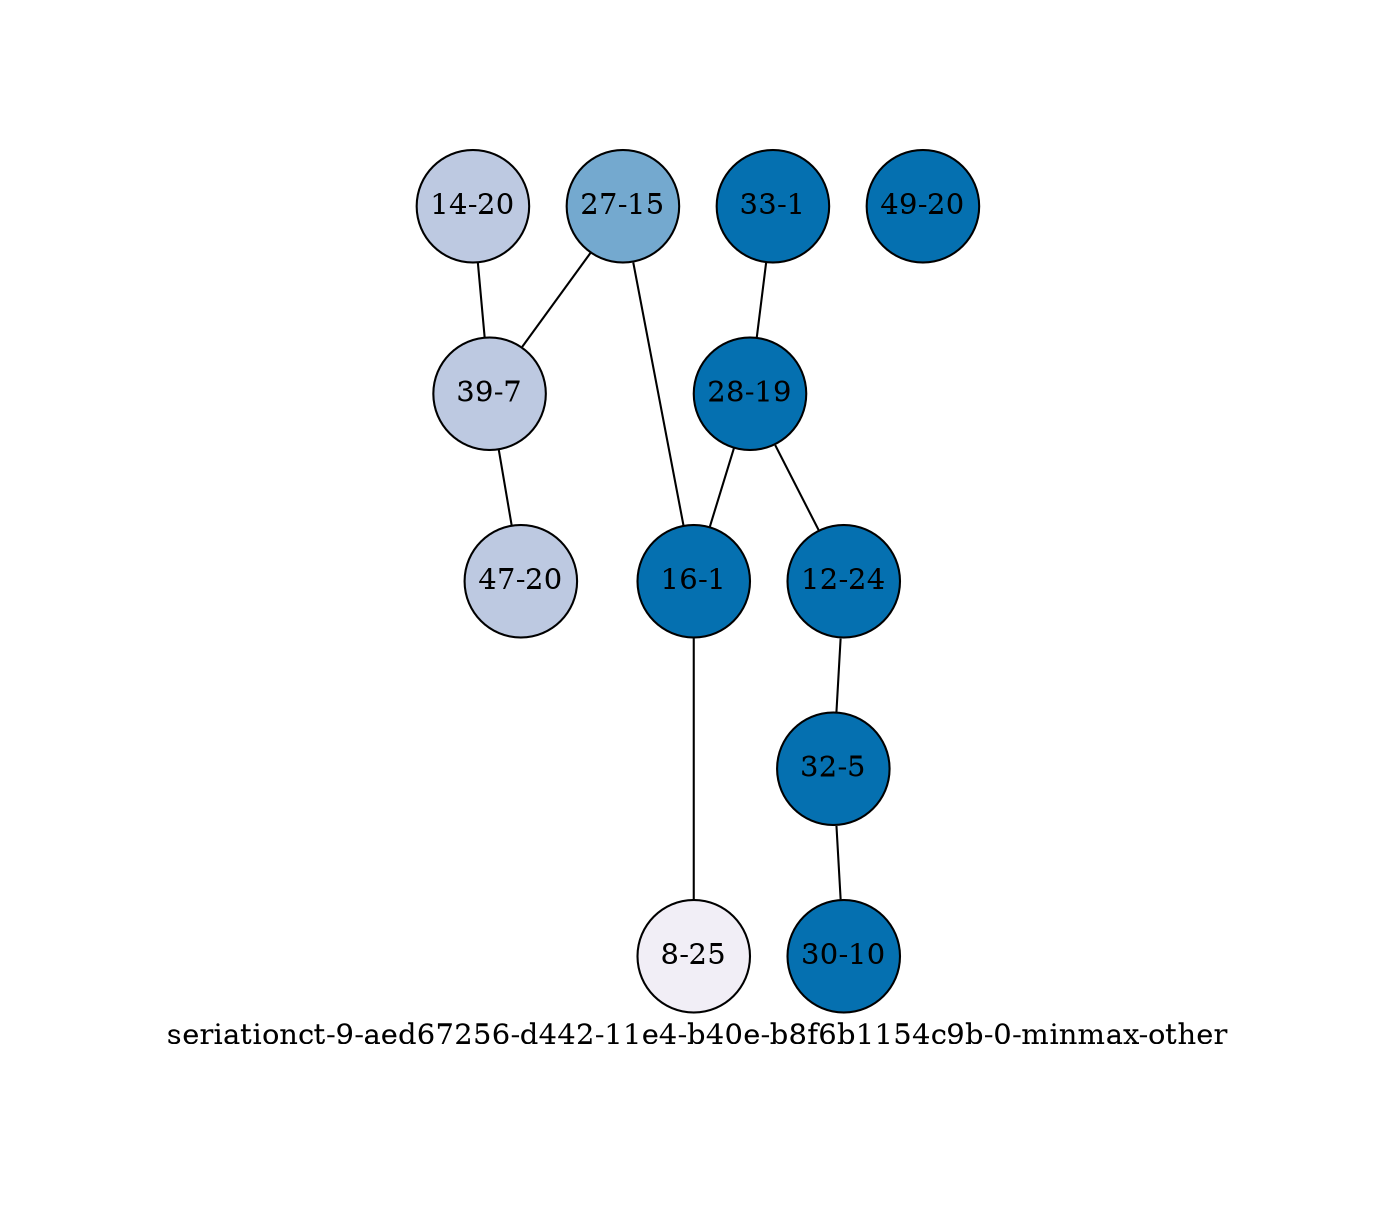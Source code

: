 strict graph "seriationct-9-aed67256-d442-11e4-b40e-b8f6b1154c9b-0-minmax-other" {
labelloc=b;
ratio=auto;
pad="1.0";
label="seriationct-9-aed67256-d442-11e4-b40e-b8f6b1154c9b-0-minmax-other";
node [width="0.75", style=filled, fixedsize=true, height="0.75", shape=circle, label=""];
0 [xCoordinate="1.0", appears_in_slice=1, yCoordinate="33.0", colorscheme=pubu4, short_label="33-1", label="33-1", fillcolor=4, id=0, size="502.866215406"];
1 [xCoordinate="15.0", appears_in_slice=2, yCoordinate="27.0", colorscheme=pubu4, short_label="27-15", label="27-15", fillcolor=3, id=1, size="275.135478293"];
2 [xCoordinate="19.0", appears_in_slice=1, yCoordinate="28.0", colorscheme=pubu4, short_label="28-19", label="28-19", fillcolor=4, id=2, size="317.98913818"];
3 [xCoordinate="24.0", appears_in_slice=1, yCoordinate="12.0", colorscheme=pubu4, short_label="12-24", label="12-24", fillcolor=4, id=3, size="1095.99083188"];
4 [xCoordinate="20.0", appears_in_slice=3, yCoordinate="14.0", colorscheme=pubu4, short_label="14-20", label="14-20", fillcolor=2, id=8, size="449.355675719"];
5 [xCoordinate="7.0", appears_in_slice=3, yCoordinate="39.0", colorscheme=pubu4, short_label="39-7", label="39-7", fillcolor=2, id=5, size="449.355675719"];
6 [xCoordinate="5.0", appears_in_slice=1, yCoordinate="32.0", colorscheme=pubu4, short_label="32-5", label="32-5", fillcolor=4, id=6, size="820.855353586"];
7 [xCoordinate="10.0", appears_in_slice=1, yCoordinate="30.0", colorscheme=pubu4, short_label="30-10", label="30-10", fillcolor=4, id=7, size="317.98913818"];
8 [xCoordinate="1.0", appears_in_slice=1, yCoordinate="16.0", colorscheme=pubu4, short_label="16-1", label="16-1", fillcolor=4, id=4, size="502.866215406"];
9 [xCoordinate="25.0", appears_in_slice=4, yCoordinate="8.0", colorscheme=pubu4, short_label="8-25", label="8-25", fillcolor=1, id=9, size="315.374386505"];
10 [xCoordinate="20.0", appears_in_slice=3, yCoordinate="47.0", colorscheme=pubu4, short_label="47-20", label="47-20", fillcolor=2, id=10, size="449.355675719"];
11 [xCoordinate="20.0", appears_in_slice=1, yCoordinate="49.0", colorscheme=pubu4, short_label="49-20", label="49-20", fillcolor=4, id=11, size="502.866215406"];
0 -- 2  [inverseweight="6.121740459", weight="0.163352237276"];
1 -- 8  [inverseweight="5.18679520412", weight="0.192797278598"];
1 -- 5  [inverseweight="5.18103083956", weight="0.193011782977"];
2 -- 8  [inverseweight="6.82300192803", weight="0.146563053997"];
2 -- 3  [inverseweight="6.95026234019", weight="0.143879461099"];
3 -- 6  [inverseweight="3.6972435536", weight="0.270471767819"];
4 -- 5  [inverseweight="7.98449554558", weight="0.12524272752"];
5 -- 10  [inverseweight="18.3988485466", weight="0.0543512273319"];
6 -- 7  [inverseweight="3.02728498365", weight="0.330328992943"];
8 -- 9  [inverseweight="4.36521560395", weight="0.229083759138"];
}
